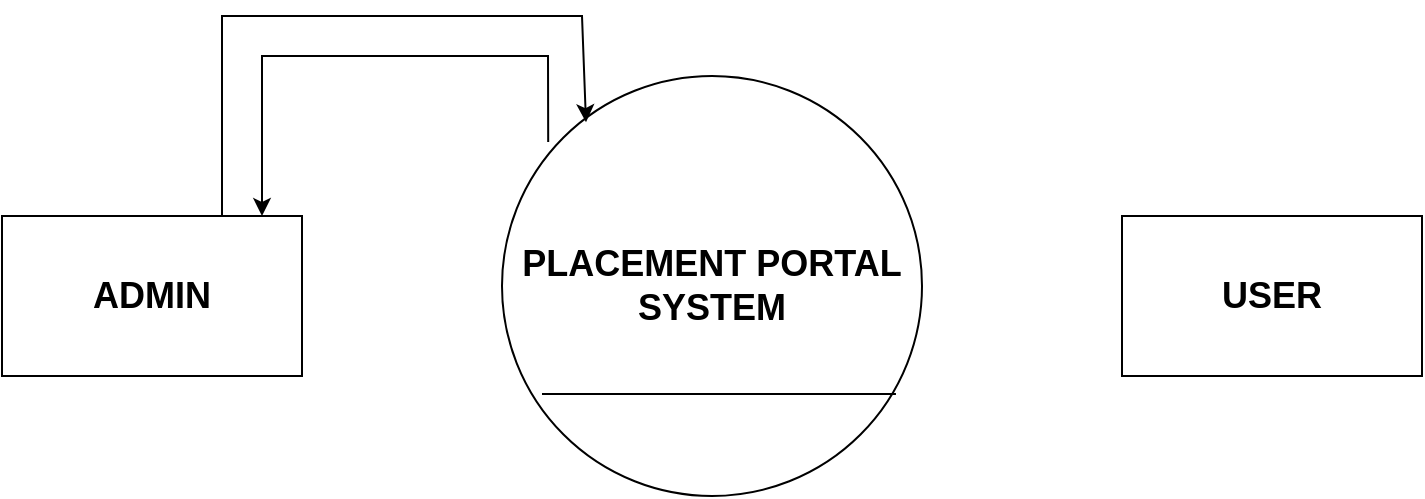 <mxfile version="24.4.4" type="github">
  <diagram name="Page-1" id="gXjfL5LtnyRhMgXaaLrS">
    <mxGraphModel dx="880" dy="1637" grid="1" gridSize="10" guides="1" tooltips="1" connect="1" arrows="1" fold="1" page="1" pageScale="1" pageWidth="827" pageHeight="1169" math="0" shadow="0">
      <root>
        <mxCell id="0" />
        <mxCell id="1" parent="0" />
        <mxCell id="VP6bD1KSjOgqCceMzGPv-1" value="&lt;font style=&quot;font-size: 18px;&quot;&gt;&lt;b&gt;PLACEMENT PORTAL&lt;/b&gt;&lt;/font&gt;&lt;div&gt;&lt;font style=&quot;font-size: 18px;&quot;&gt;&lt;b&gt;SYSTEM&lt;/b&gt;&lt;/font&gt;&lt;/div&gt;" style="ellipse;whiteSpace=wrap;html=1;aspect=fixed;" vertex="1" parent="1">
          <mxGeometry x="290" y="-880" width="210" height="210" as="geometry" />
        </mxCell>
        <mxCell id="VP6bD1KSjOgqCceMzGPv-2" value="" style="endArrow=none;html=1;rounded=0;entryX=0.938;entryY=0.757;entryDx=0;entryDy=0;entryPerimeter=0;" edge="1" parent="1" target="VP6bD1KSjOgqCceMzGPv-1">
          <mxGeometry width="50" height="50" relative="1" as="geometry">
            <mxPoint x="310" y="-721" as="sourcePoint" />
            <mxPoint x="360" y="-770" as="targetPoint" />
          </mxGeometry>
        </mxCell>
        <mxCell id="VP6bD1KSjOgqCceMzGPv-3" value="&lt;b&gt;&lt;font style=&quot;font-size: 18px;&quot;&gt;ADMIN&lt;/font&gt;&lt;/b&gt;" style="rounded=0;whiteSpace=wrap;html=1;" vertex="1" parent="1">
          <mxGeometry x="40" y="-810" width="150" height="80" as="geometry" />
        </mxCell>
        <mxCell id="VP6bD1KSjOgqCceMzGPv-5" value="&lt;b&gt;&lt;font style=&quot;font-size: 18px;&quot;&gt;USER&lt;/font&gt;&lt;/b&gt;" style="rounded=0;whiteSpace=wrap;html=1;" vertex="1" parent="1">
          <mxGeometry x="600" y="-810" width="150" height="80" as="geometry" />
        </mxCell>
        <mxCell id="VP6bD1KSjOgqCceMzGPv-6" value="" style="endArrow=classic;html=1;rounded=0;entryX=0.2;entryY=0.11;entryDx=0;entryDy=0;entryPerimeter=0;" edge="1" parent="1" target="VP6bD1KSjOgqCceMzGPv-1">
          <mxGeometry width="50" height="50" relative="1" as="geometry">
            <mxPoint x="150" y="-810" as="sourcePoint" />
            <mxPoint x="370" y="-890" as="targetPoint" />
            <Array as="points">
              <mxPoint x="150" y="-910" />
              <mxPoint x="330" y="-910" />
            </Array>
          </mxGeometry>
        </mxCell>
        <mxCell id="VP6bD1KSjOgqCceMzGPv-7" value="" style="endArrow=classic;html=1;rounded=0;exitX=0.11;exitY=0.157;exitDx=0;exitDy=0;exitPerimeter=0;" edge="1" parent="1" source="VP6bD1KSjOgqCceMzGPv-1">
          <mxGeometry width="50" height="50" relative="1" as="geometry">
            <mxPoint x="120" y="-760" as="sourcePoint" />
            <mxPoint x="170" y="-810" as="targetPoint" />
            <Array as="points">
              <mxPoint x="313" y="-890" />
              <mxPoint x="170" y="-890" />
            </Array>
          </mxGeometry>
        </mxCell>
      </root>
    </mxGraphModel>
  </diagram>
</mxfile>
